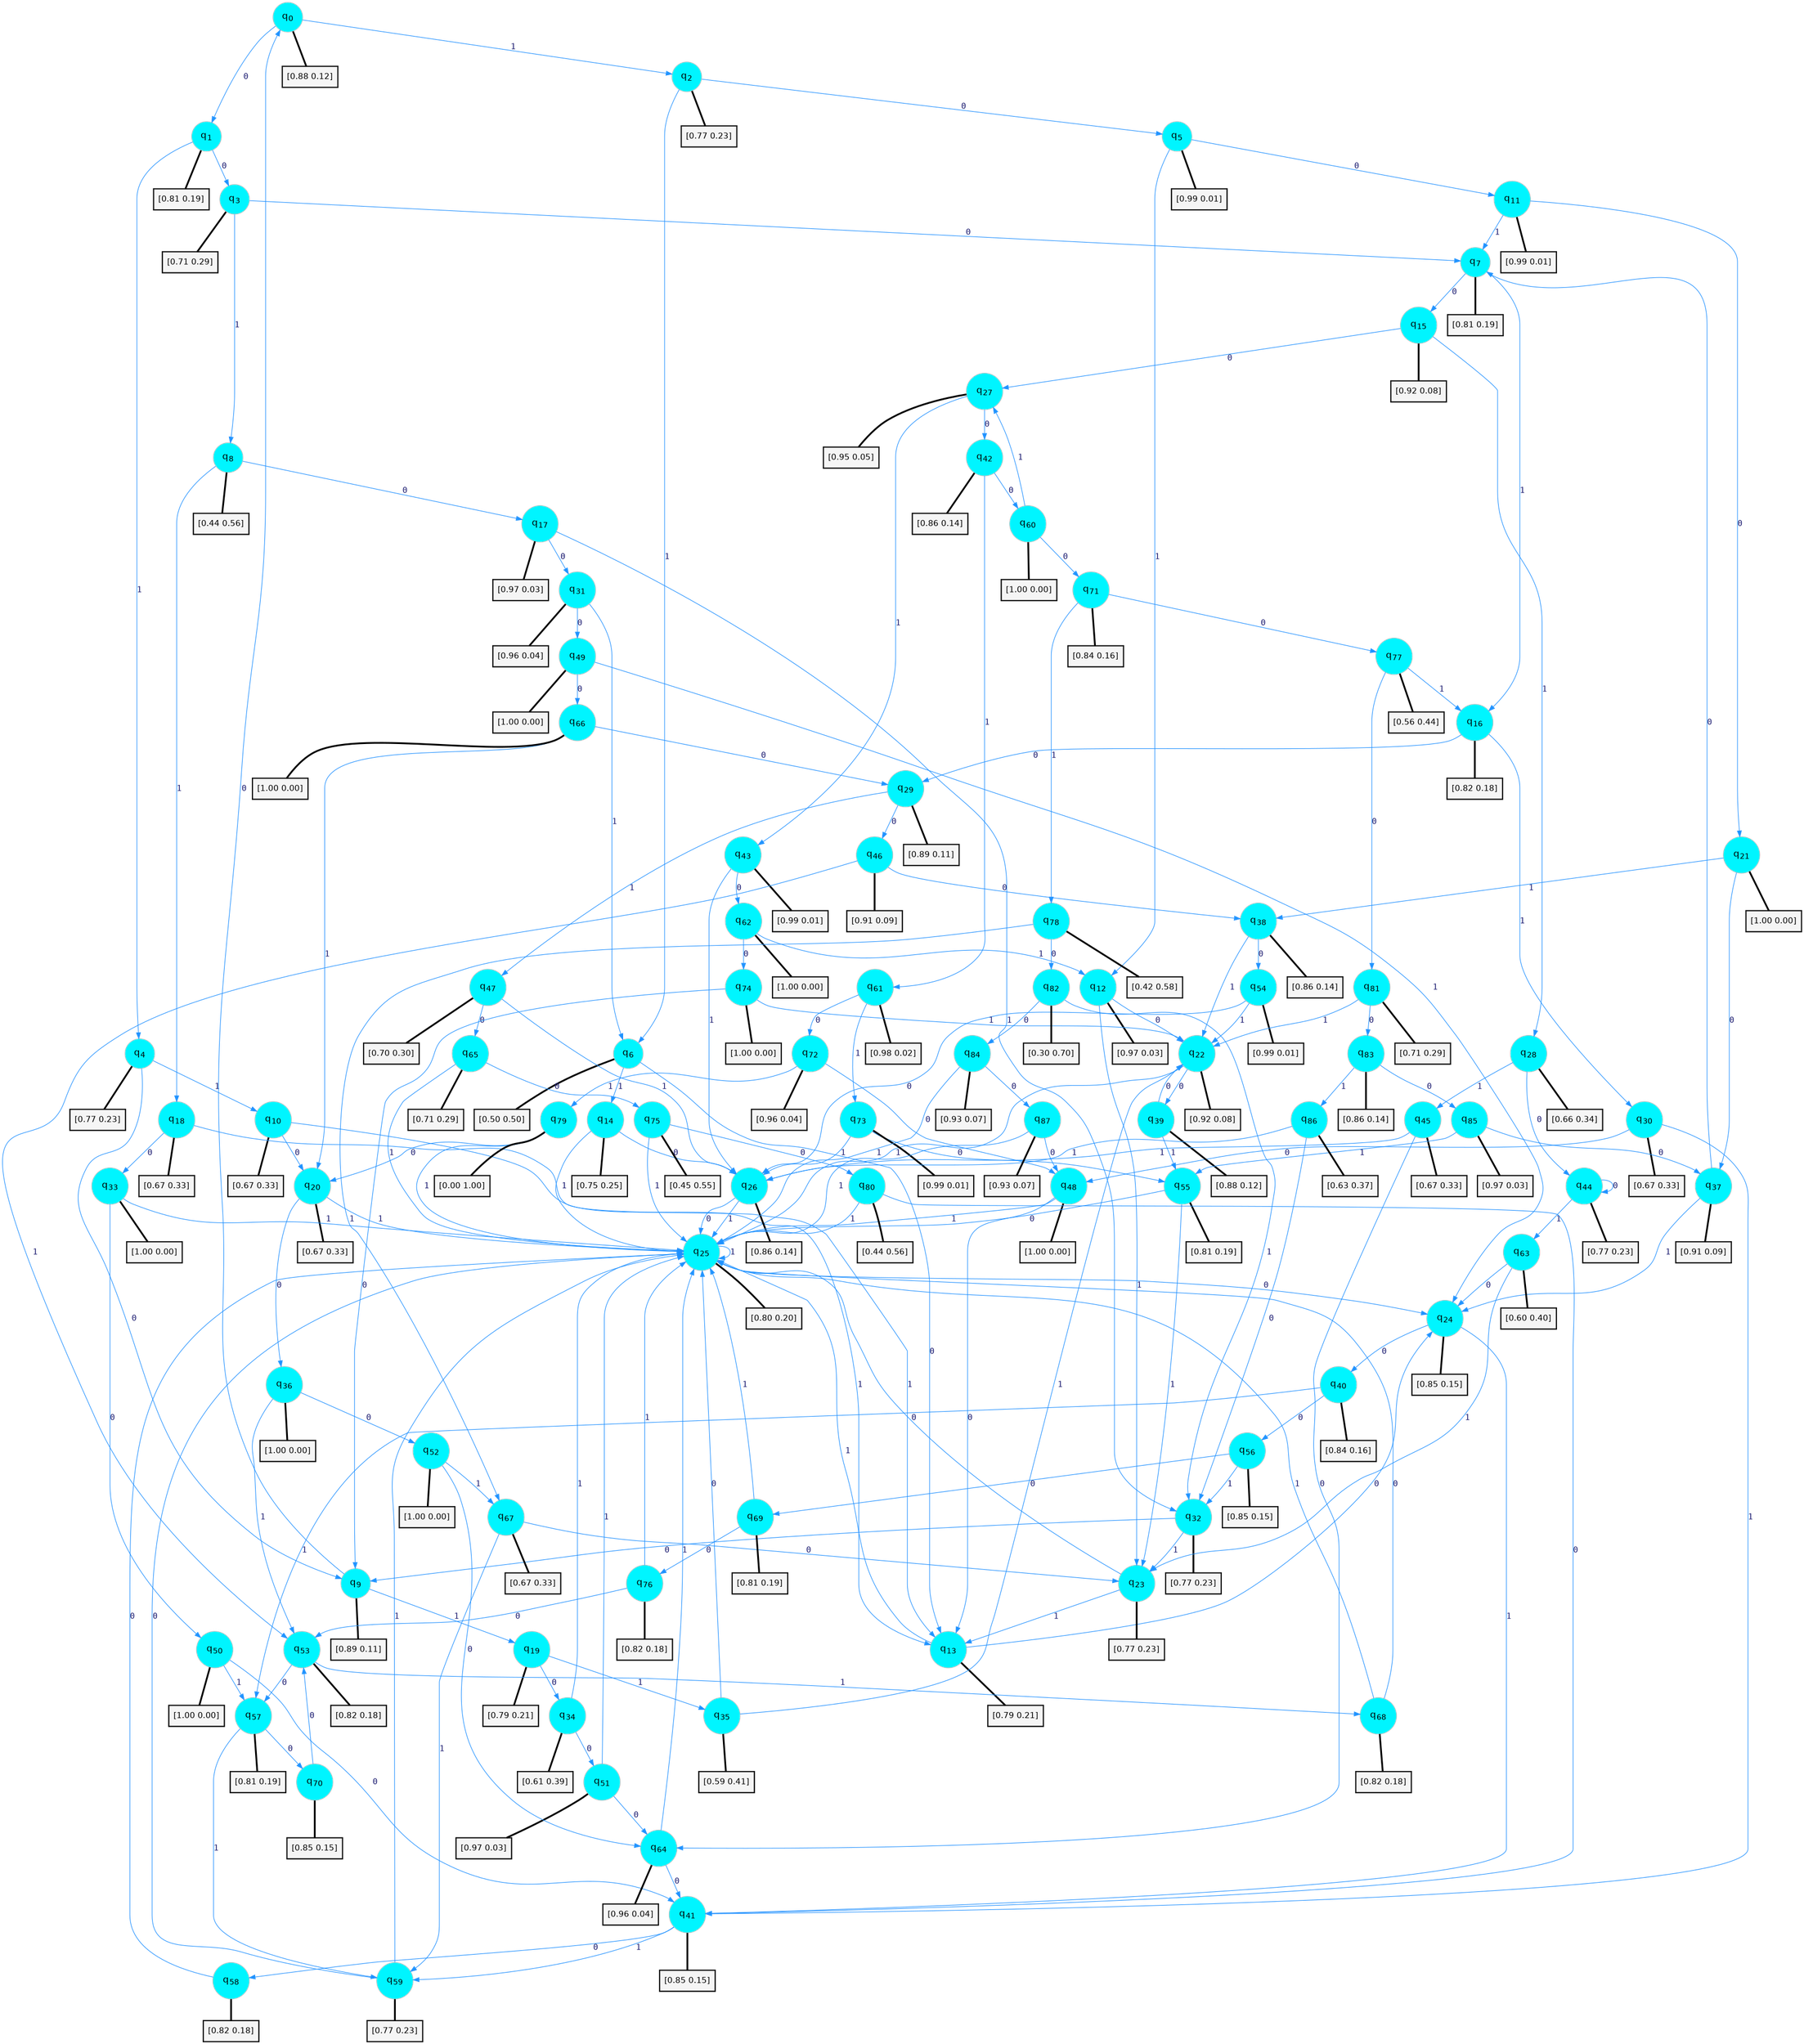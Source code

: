 digraph G {
graph [
bgcolor=transparent, dpi=300, rankdir=TD, size="40,25"];
node [
color=gray, fillcolor=turquoise1, fontcolor=black, fontname=Helvetica, fontsize=16, fontweight=bold, shape=circle, style=filled];
edge [
arrowsize=1, color=dodgerblue1, fontcolor=midnightblue, fontname=courier, fontweight=bold, penwidth=1, style=solid, weight=20];
0[label=<q<SUB>0</SUB>>];
1[label=<q<SUB>1</SUB>>];
2[label=<q<SUB>2</SUB>>];
3[label=<q<SUB>3</SUB>>];
4[label=<q<SUB>4</SUB>>];
5[label=<q<SUB>5</SUB>>];
6[label=<q<SUB>6</SUB>>];
7[label=<q<SUB>7</SUB>>];
8[label=<q<SUB>8</SUB>>];
9[label=<q<SUB>9</SUB>>];
10[label=<q<SUB>10</SUB>>];
11[label=<q<SUB>11</SUB>>];
12[label=<q<SUB>12</SUB>>];
13[label=<q<SUB>13</SUB>>];
14[label=<q<SUB>14</SUB>>];
15[label=<q<SUB>15</SUB>>];
16[label=<q<SUB>16</SUB>>];
17[label=<q<SUB>17</SUB>>];
18[label=<q<SUB>18</SUB>>];
19[label=<q<SUB>19</SUB>>];
20[label=<q<SUB>20</SUB>>];
21[label=<q<SUB>21</SUB>>];
22[label=<q<SUB>22</SUB>>];
23[label=<q<SUB>23</SUB>>];
24[label=<q<SUB>24</SUB>>];
25[label=<q<SUB>25</SUB>>];
26[label=<q<SUB>26</SUB>>];
27[label=<q<SUB>27</SUB>>];
28[label=<q<SUB>28</SUB>>];
29[label=<q<SUB>29</SUB>>];
30[label=<q<SUB>30</SUB>>];
31[label=<q<SUB>31</SUB>>];
32[label=<q<SUB>32</SUB>>];
33[label=<q<SUB>33</SUB>>];
34[label=<q<SUB>34</SUB>>];
35[label=<q<SUB>35</SUB>>];
36[label=<q<SUB>36</SUB>>];
37[label=<q<SUB>37</SUB>>];
38[label=<q<SUB>38</SUB>>];
39[label=<q<SUB>39</SUB>>];
40[label=<q<SUB>40</SUB>>];
41[label=<q<SUB>41</SUB>>];
42[label=<q<SUB>42</SUB>>];
43[label=<q<SUB>43</SUB>>];
44[label=<q<SUB>44</SUB>>];
45[label=<q<SUB>45</SUB>>];
46[label=<q<SUB>46</SUB>>];
47[label=<q<SUB>47</SUB>>];
48[label=<q<SUB>48</SUB>>];
49[label=<q<SUB>49</SUB>>];
50[label=<q<SUB>50</SUB>>];
51[label=<q<SUB>51</SUB>>];
52[label=<q<SUB>52</SUB>>];
53[label=<q<SUB>53</SUB>>];
54[label=<q<SUB>54</SUB>>];
55[label=<q<SUB>55</SUB>>];
56[label=<q<SUB>56</SUB>>];
57[label=<q<SUB>57</SUB>>];
58[label=<q<SUB>58</SUB>>];
59[label=<q<SUB>59</SUB>>];
60[label=<q<SUB>60</SUB>>];
61[label=<q<SUB>61</SUB>>];
62[label=<q<SUB>62</SUB>>];
63[label=<q<SUB>63</SUB>>];
64[label=<q<SUB>64</SUB>>];
65[label=<q<SUB>65</SUB>>];
66[label=<q<SUB>66</SUB>>];
67[label=<q<SUB>67</SUB>>];
68[label=<q<SUB>68</SUB>>];
69[label=<q<SUB>69</SUB>>];
70[label=<q<SUB>70</SUB>>];
71[label=<q<SUB>71</SUB>>];
72[label=<q<SUB>72</SUB>>];
73[label=<q<SUB>73</SUB>>];
74[label=<q<SUB>74</SUB>>];
75[label=<q<SUB>75</SUB>>];
76[label=<q<SUB>76</SUB>>];
77[label=<q<SUB>77</SUB>>];
78[label=<q<SUB>78</SUB>>];
79[label=<q<SUB>79</SUB>>];
80[label=<q<SUB>80</SUB>>];
81[label=<q<SUB>81</SUB>>];
82[label=<q<SUB>82</SUB>>];
83[label=<q<SUB>83</SUB>>];
84[label=<q<SUB>84</SUB>>];
85[label=<q<SUB>85</SUB>>];
86[label=<q<SUB>86</SUB>>];
87[label=<q<SUB>87</SUB>>];
88[label="[0.88 0.12]", shape=box,fontcolor=black, fontname=Helvetica, fontsize=14, penwidth=2, fillcolor=whitesmoke,color=black];
89[label="[0.81 0.19]", shape=box,fontcolor=black, fontname=Helvetica, fontsize=14, penwidth=2, fillcolor=whitesmoke,color=black];
90[label="[0.77 0.23]", shape=box,fontcolor=black, fontname=Helvetica, fontsize=14, penwidth=2, fillcolor=whitesmoke,color=black];
91[label="[0.71 0.29]", shape=box,fontcolor=black, fontname=Helvetica, fontsize=14, penwidth=2, fillcolor=whitesmoke,color=black];
92[label="[0.77 0.23]", shape=box,fontcolor=black, fontname=Helvetica, fontsize=14, penwidth=2, fillcolor=whitesmoke,color=black];
93[label="[0.99 0.01]", shape=box,fontcolor=black, fontname=Helvetica, fontsize=14, penwidth=2, fillcolor=whitesmoke,color=black];
94[label="[0.50 0.50]", shape=box,fontcolor=black, fontname=Helvetica, fontsize=14, penwidth=2, fillcolor=whitesmoke,color=black];
95[label="[0.81 0.19]", shape=box,fontcolor=black, fontname=Helvetica, fontsize=14, penwidth=2, fillcolor=whitesmoke,color=black];
96[label="[0.44 0.56]", shape=box,fontcolor=black, fontname=Helvetica, fontsize=14, penwidth=2, fillcolor=whitesmoke,color=black];
97[label="[0.89 0.11]", shape=box,fontcolor=black, fontname=Helvetica, fontsize=14, penwidth=2, fillcolor=whitesmoke,color=black];
98[label="[0.67 0.33]", shape=box,fontcolor=black, fontname=Helvetica, fontsize=14, penwidth=2, fillcolor=whitesmoke,color=black];
99[label="[0.99 0.01]", shape=box,fontcolor=black, fontname=Helvetica, fontsize=14, penwidth=2, fillcolor=whitesmoke,color=black];
100[label="[0.97 0.03]", shape=box,fontcolor=black, fontname=Helvetica, fontsize=14, penwidth=2, fillcolor=whitesmoke,color=black];
101[label="[0.79 0.21]", shape=box,fontcolor=black, fontname=Helvetica, fontsize=14, penwidth=2, fillcolor=whitesmoke,color=black];
102[label="[0.75 0.25]", shape=box,fontcolor=black, fontname=Helvetica, fontsize=14, penwidth=2, fillcolor=whitesmoke,color=black];
103[label="[0.92 0.08]", shape=box,fontcolor=black, fontname=Helvetica, fontsize=14, penwidth=2, fillcolor=whitesmoke,color=black];
104[label="[0.82 0.18]", shape=box,fontcolor=black, fontname=Helvetica, fontsize=14, penwidth=2, fillcolor=whitesmoke,color=black];
105[label="[0.97 0.03]", shape=box,fontcolor=black, fontname=Helvetica, fontsize=14, penwidth=2, fillcolor=whitesmoke,color=black];
106[label="[0.67 0.33]", shape=box,fontcolor=black, fontname=Helvetica, fontsize=14, penwidth=2, fillcolor=whitesmoke,color=black];
107[label="[0.79 0.21]", shape=box,fontcolor=black, fontname=Helvetica, fontsize=14, penwidth=2, fillcolor=whitesmoke,color=black];
108[label="[0.67 0.33]", shape=box,fontcolor=black, fontname=Helvetica, fontsize=14, penwidth=2, fillcolor=whitesmoke,color=black];
109[label="[1.00 0.00]", shape=box,fontcolor=black, fontname=Helvetica, fontsize=14, penwidth=2, fillcolor=whitesmoke,color=black];
110[label="[0.92 0.08]", shape=box,fontcolor=black, fontname=Helvetica, fontsize=14, penwidth=2, fillcolor=whitesmoke,color=black];
111[label="[0.77 0.23]", shape=box,fontcolor=black, fontname=Helvetica, fontsize=14, penwidth=2, fillcolor=whitesmoke,color=black];
112[label="[0.85 0.15]", shape=box,fontcolor=black, fontname=Helvetica, fontsize=14, penwidth=2, fillcolor=whitesmoke,color=black];
113[label="[0.80 0.20]", shape=box,fontcolor=black, fontname=Helvetica, fontsize=14, penwidth=2, fillcolor=whitesmoke,color=black];
114[label="[0.86 0.14]", shape=box,fontcolor=black, fontname=Helvetica, fontsize=14, penwidth=2, fillcolor=whitesmoke,color=black];
115[label="[0.95 0.05]", shape=box,fontcolor=black, fontname=Helvetica, fontsize=14, penwidth=2, fillcolor=whitesmoke,color=black];
116[label="[0.66 0.34]", shape=box,fontcolor=black, fontname=Helvetica, fontsize=14, penwidth=2, fillcolor=whitesmoke,color=black];
117[label="[0.89 0.11]", shape=box,fontcolor=black, fontname=Helvetica, fontsize=14, penwidth=2, fillcolor=whitesmoke,color=black];
118[label="[0.67 0.33]", shape=box,fontcolor=black, fontname=Helvetica, fontsize=14, penwidth=2, fillcolor=whitesmoke,color=black];
119[label="[0.96 0.04]", shape=box,fontcolor=black, fontname=Helvetica, fontsize=14, penwidth=2, fillcolor=whitesmoke,color=black];
120[label="[0.77 0.23]", shape=box,fontcolor=black, fontname=Helvetica, fontsize=14, penwidth=2, fillcolor=whitesmoke,color=black];
121[label="[1.00 0.00]", shape=box,fontcolor=black, fontname=Helvetica, fontsize=14, penwidth=2, fillcolor=whitesmoke,color=black];
122[label="[0.61 0.39]", shape=box,fontcolor=black, fontname=Helvetica, fontsize=14, penwidth=2, fillcolor=whitesmoke,color=black];
123[label="[0.59 0.41]", shape=box,fontcolor=black, fontname=Helvetica, fontsize=14, penwidth=2, fillcolor=whitesmoke,color=black];
124[label="[1.00 0.00]", shape=box,fontcolor=black, fontname=Helvetica, fontsize=14, penwidth=2, fillcolor=whitesmoke,color=black];
125[label="[0.91 0.09]", shape=box,fontcolor=black, fontname=Helvetica, fontsize=14, penwidth=2, fillcolor=whitesmoke,color=black];
126[label="[0.86 0.14]", shape=box,fontcolor=black, fontname=Helvetica, fontsize=14, penwidth=2, fillcolor=whitesmoke,color=black];
127[label="[0.88 0.12]", shape=box,fontcolor=black, fontname=Helvetica, fontsize=14, penwidth=2, fillcolor=whitesmoke,color=black];
128[label="[0.84 0.16]", shape=box,fontcolor=black, fontname=Helvetica, fontsize=14, penwidth=2, fillcolor=whitesmoke,color=black];
129[label="[0.85 0.15]", shape=box,fontcolor=black, fontname=Helvetica, fontsize=14, penwidth=2, fillcolor=whitesmoke,color=black];
130[label="[0.86 0.14]", shape=box,fontcolor=black, fontname=Helvetica, fontsize=14, penwidth=2, fillcolor=whitesmoke,color=black];
131[label="[0.99 0.01]", shape=box,fontcolor=black, fontname=Helvetica, fontsize=14, penwidth=2, fillcolor=whitesmoke,color=black];
132[label="[0.77 0.23]", shape=box,fontcolor=black, fontname=Helvetica, fontsize=14, penwidth=2, fillcolor=whitesmoke,color=black];
133[label="[0.67 0.33]", shape=box,fontcolor=black, fontname=Helvetica, fontsize=14, penwidth=2, fillcolor=whitesmoke,color=black];
134[label="[0.91 0.09]", shape=box,fontcolor=black, fontname=Helvetica, fontsize=14, penwidth=2, fillcolor=whitesmoke,color=black];
135[label="[0.70 0.30]", shape=box,fontcolor=black, fontname=Helvetica, fontsize=14, penwidth=2, fillcolor=whitesmoke,color=black];
136[label="[1.00 0.00]", shape=box,fontcolor=black, fontname=Helvetica, fontsize=14, penwidth=2, fillcolor=whitesmoke,color=black];
137[label="[1.00 0.00]", shape=box,fontcolor=black, fontname=Helvetica, fontsize=14, penwidth=2, fillcolor=whitesmoke,color=black];
138[label="[1.00 0.00]", shape=box,fontcolor=black, fontname=Helvetica, fontsize=14, penwidth=2, fillcolor=whitesmoke,color=black];
139[label="[0.97 0.03]", shape=box,fontcolor=black, fontname=Helvetica, fontsize=14, penwidth=2, fillcolor=whitesmoke,color=black];
140[label="[1.00 0.00]", shape=box,fontcolor=black, fontname=Helvetica, fontsize=14, penwidth=2, fillcolor=whitesmoke,color=black];
141[label="[0.82 0.18]", shape=box,fontcolor=black, fontname=Helvetica, fontsize=14, penwidth=2, fillcolor=whitesmoke,color=black];
142[label="[0.99 0.01]", shape=box,fontcolor=black, fontname=Helvetica, fontsize=14, penwidth=2, fillcolor=whitesmoke,color=black];
143[label="[0.81 0.19]", shape=box,fontcolor=black, fontname=Helvetica, fontsize=14, penwidth=2, fillcolor=whitesmoke,color=black];
144[label="[0.85 0.15]", shape=box,fontcolor=black, fontname=Helvetica, fontsize=14, penwidth=2, fillcolor=whitesmoke,color=black];
145[label="[0.81 0.19]", shape=box,fontcolor=black, fontname=Helvetica, fontsize=14, penwidth=2, fillcolor=whitesmoke,color=black];
146[label="[0.82 0.18]", shape=box,fontcolor=black, fontname=Helvetica, fontsize=14, penwidth=2, fillcolor=whitesmoke,color=black];
147[label="[0.77 0.23]", shape=box,fontcolor=black, fontname=Helvetica, fontsize=14, penwidth=2, fillcolor=whitesmoke,color=black];
148[label="[1.00 0.00]", shape=box,fontcolor=black, fontname=Helvetica, fontsize=14, penwidth=2, fillcolor=whitesmoke,color=black];
149[label="[0.98 0.02]", shape=box,fontcolor=black, fontname=Helvetica, fontsize=14, penwidth=2, fillcolor=whitesmoke,color=black];
150[label="[1.00 0.00]", shape=box,fontcolor=black, fontname=Helvetica, fontsize=14, penwidth=2, fillcolor=whitesmoke,color=black];
151[label="[0.60 0.40]", shape=box,fontcolor=black, fontname=Helvetica, fontsize=14, penwidth=2, fillcolor=whitesmoke,color=black];
152[label="[0.96 0.04]", shape=box,fontcolor=black, fontname=Helvetica, fontsize=14, penwidth=2, fillcolor=whitesmoke,color=black];
153[label="[0.71 0.29]", shape=box,fontcolor=black, fontname=Helvetica, fontsize=14, penwidth=2, fillcolor=whitesmoke,color=black];
154[label="[1.00 0.00]", shape=box,fontcolor=black, fontname=Helvetica, fontsize=14, penwidth=2, fillcolor=whitesmoke,color=black];
155[label="[0.67 0.33]", shape=box,fontcolor=black, fontname=Helvetica, fontsize=14, penwidth=2, fillcolor=whitesmoke,color=black];
156[label="[0.82 0.18]", shape=box,fontcolor=black, fontname=Helvetica, fontsize=14, penwidth=2, fillcolor=whitesmoke,color=black];
157[label="[0.81 0.19]", shape=box,fontcolor=black, fontname=Helvetica, fontsize=14, penwidth=2, fillcolor=whitesmoke,color=black];
158[label="[0.85 0.15]", shape=box,fontcolor=black, fontname=Helvetica, fontsize=14, penwidth=2, fillcolor=whitesmoke,color=black];
159[label="[0.84 0.16]", shape=box,fontcolor=black, fontname=Helvetica, fontsize=14, penwidth=2, fillcolor=whitesmoke,color=black];
160[label="[0.96 0.04]", shape=box,fontcolor=black, fontname=Helvetica, fontsize=14, penwidth=2, fillcolor=whitesmoke,color=black];
161[label="[0.99 0.01]", shape=box,fontcolor=black, fontname=Helvetica, fontsize=14, penwidth=2, fillcolor=whitesmoke,color=black];
162[label="[1.00 0.00]", shape=box,fontcolor=black, fontname=Helvetica, fontsize=14, penwidth=2, fillcolor=whitesmoke,color=black];
163[label="[0.45 0.55]", shape=box,fontcolor=black, fontname=Helvetica, fontsize=14, penwidth=2, fillcolor=whitesmoke,color=black];
164[label="[0.82 0.18]", shape=box,fontcolor=black, fontname=Helvetica, fontsize=14, penwidth=2, fillcolor=whitesmoke,color=black];
165[label="[0.56 0.44]", shape=box,fontcolor=black, fontname=Helvetica, fontsize=14, penwidth=2, fillcolor=whitesmoke,color=black];
166[label="[0.42 0.58]", shape=box,fontcolor=black, fontname=Helvetica, fontsize=14, penwidth=2, fillcolor=whitesmoke,color=black];
167[label="[0.00 1.00]", shape=box,fontcolor=black, fontname=Helvetica, fontsize=14, penwidth=2, fillcolor=whitesmoke,color=black];
168[label="[0.44 0.56]", shape=box,fontcolor=black, fontname=Helvetica, fontsize=14, penwidth=2, fillcolor=whitesmoke,color=black];
169[label="[0.71 0.29]", shape=box,fontcolor=black, fontname=Helvetica, fontsize=14, penwidth=2, fillcolor=whitesmoke,color=black];
170[label="[0.30 0.70]", shape=box,fontcolor=black, fontname=Helvetica, fontsize=14, penwidth=2, fillcolor=whitesmoke,color=black];
171[label="[0.86 0.14]", shape=box,fontcolor=black, fontname=Helvetica, fontsize=14, penwidth=2, fillcolor=whitesmoke,color=black];
172[label="[0.93 0.07]", shape=box,fontcolor=black, fontname=Helvetica, fontsize=14, penwidth=2, fillcolor=whitesmoke,color=black];
173[label="[0.97 0.03]", shape=box,fontcolor=black, fontname=Helvetica, fontsize=14, penwidth=2, fillcolor=whitesmoke,color=black];
174[label="[0.63 0.37]", shape=box,fontcolor=black, fontname=Helvetica, fontsize=14, penwidth=2, fillcolor=whitesmoke,color=black];
175[label="[0.93 0.07]", shape=box,fontcolor=black, fontname=Helvetica, fontsize=14, penwidth=2, fillcolor=whitesmoke,color=black];
0->1 [label=0];
0->2 [label=1];
0->88 [arrowhead=none, penwidth=3,color=black];
1->3 [label=0];
1->4 [label=1];
1->89 [arrowhead=none, penwidth=3,color=black];
2->5 [label=0];
2->6 [label=1];
2->90 [arrowhead=none, penwidth=3,color=black];
3->7 [label=0];
3->8 [label=1];
3->91 [arrowhead=none, penwidth=3,color=black];
4->9 [label=0];
4->10 [label=1];
4->92 [arrowhead=none, penwidth=3,color=black];
5->11 [label=0];
5->12 [label=1];
5->93 [arrowhead=none, penwidth=3,color=black];
6->13 [label=0];
6->14 [label=1];
6->94 [arrowhead=none, penwidth=3,color=black];
7->15 [label=0];
7->16 [label=1];
7->95 [arrowhead=none, penwidth=3,color=black];
8->17 [label=0];
8->18 [label=1];
8->96 [arrowhead=none, penwidth=3,color=black];
9->0 [label=0];
9->19 [label=1];
9->97 [arrowhead=none, penwidth=3,color=black];
10->20 [label=0];
10->13 [label=1];
10->98 [arrowhead=none, penwidth=3,color=black];
11->21 [label=0];
11->7 [label=1];
11->99 [arrowhead=none, penwidth=3,color=black];
12->22 [label=0];
12->23 [label=1];
12->100 [arrowhead=none, penwidth=3,color=black];
13->24 [label=0];
13->25 [label=1];
13->101 [arrowhead=none, penwidth=3,color=black];
14->26 [label=0];
14->25 [label=1];
14->102 [arrowhead=none, penwidth=3,color=black];
15->27 [label=0];
15->28 [label=1];
15->103 [arrowhead=none, penwidth=3,color=black];
16->29 [label=0];
16->30 [label=1];
16->104 [arrowhead=none, penwidth=3,color=black];
17->31 [label=0];
17->32 [label=1];
17->105 [arrowhead=none, penwidth=3,color=black];
18->33 [label=0];
18->13 [label=1];
18->106 [arrowhead=none, penwidth=3,color=black];
19->34 [label=0];
19->35 [label=1];
19->107 [arrowhead=none, penwidth=3,color=black];
20->36 [label=0];
20->25 [label=1];
20->108 [arrowhead=none, penwidth=3,color=black];
21->37 [label=0];
21->38 [label=1];
21->109 [arrowhead=none, penwidth=3,color=black];
22->39 [label=0];
22->25 [label=1];
22->110 [arrowhead=none, penwidth=3,color=black];
23->25 [label=0];
23->13 [label=1];
23->111 [arrowhead=none, penwidth=3,color=black];
24->40 [label=0];
24->41 [label=1];
24->112 [arrowhead=none, penwidth=3,color=black];
25->24 [label=0];
25->25 [label=1];
25->113 [arrowhead=none, penwidth=3,color=black];
26->25 [label=0];
26->25 [label=1];
26->114 [arrowhead=none, penwidth=3,color=black];
27->42 [label=0];
27->43 [label=1];
27->115 [arrowhead=none, penwidth=3,color=black];
28->44 [label=0];
28->45 [label=1];
28->116 [arrowhead=none, penwidth=3,color=black];
29->46 [label=0];
29->47 [label=1];
29->117 [arrowhead=none, penwidth=3,color=black];
30->48 [label=0];
30->41 [label=1];
30->118 [arrowhead=none, penwidth=3,color=black];
31->49 [label=0];
31->6 [label=1];
31->119 [arrowhead=none, penwidth=3,color=black];
32->9 [label=0];
32->23 [label=1];
32->120 [arrowhead=none, penwidth=3,color=black];
33->50 [label=0];
33->25 [label=1];
33->121 [arrowhead=none, penwidth=3,color=black];
34->51 [label=0];
34->25 [label=1];
34->122 [arrowhead=none, penwidth=3,color=black];
35->25 [label=0];
35->22 [label=1];
35->123 [arrowhead=none, penwidth=3,color=black];
36->52 [label=0];
36->53 [label=1];
36->124 [arrowhead=none, penwidth=3,color=black];
37->7 [label=0];
37->24 [label=1];
37->125 [arrowhead=none, penwidth=3,color=black];
38->54 [label=0];
38->22 [label=1];
38->126 [arrowhead=none, penwidth=3,color=black];
39->22 [label=0];
39->55 [label=1];
39->127 [arrowhead=none, penwidth=3,color=black];
40->56 [label=0];
40->57 [label=1];
40->128 [arrowhead=none, penwidth=3,color=black];
41->58 [label=0];
41->59 [label=1];
41->129 [arrowhead=none, penwidth=3,color=black];
42->60 [label=0];
42->61 [label=1];
42->130 [arrowhead=none, penwidth=3,color=black];
43->62 [label=0];
43->26 [label=1];
43->131 [arrowhead=none, penwidth=3,color=black];
44->44 [label=0];
44->63 [label=1];
44->132 [arrowhead=none, penwidth=3,color=black];
45->64 [label=0];
45->26 [label=1];
45->133 [arrowhead=none, penwidth=3,color=black];
46->38 [label=0];
46->53 [label=1];
46->134 [arrowhead=none, penwidth=3,color=black];
47->65 [label=0];
47->26 [label=1];
47->135 [arrowhead=none, penwidth=3,color=black];
48->13 [label=0];
48->25 [label=1];
48->136 [arrowhead=none, penwidth=3,color=black];
49->66 [label=0];
49->24 [label=1];
49->137 [arrowhead=none, penwidth=3,color=black];
50->41 [label=0];
50->57 [label=1];
50->138 [arrowhead=none, penwidth=3,color=black];
51->64 [label=0];
51->25 [label=1];
51->139 [arrowhead=none, penwidth=3,color=black];
52->64 [label=0];
52->67 [label=1];
52->140 [arrowhead=none, penwidth=3,color=black];
53->57 [label=0];
53->68 [label=1];
53->141 [arrowhead=none, penwidth=3,color=black];
54->26 [label=0];
54->22 [label=1];
54->142 [arrowhead=none, penwidth=3,color=black];
55->25 [label=0];
55->23 [label=1];
55->143 [arrowhead=none, penwidth=3,color=black];
56->69 [label=0];
56->32 [label=1];
56->144 [arrowhead=none, penwidth=3,color=black];
57->70 [label=0];
57->59 [label=1];
57->145 [arrowhead=none, penwidth=3,color=black];
58->25 [label=0];
58->146 [arrowhead=none, penwidth=3,color=black];
59->25 [label=0];
59->25 [label=1];
59->147 [arrowhead=none, penwidth=3,color=black];
60->71 [label=0];
60->27 [label=1];
60->148 [arrowhead=none, penwidth=3,color=black];
61->72 [label=0];
61->73 [label=1];
61->149 [arrowhead=none, penwidth=3,color=black];
62->74 [label=0];
62->12 [label=1];
62->150 [arrowhead=none, penwidth=3,color=black];
63->24 [label=0];
63->23 [label=1];
63->151 [arrowhead=none, penwidth=3,color=black];
64->41 [label=0];
64->25 [label=1];
64->152 [arrowhead=none, penwidth=3,color=black];
65->75 [label=0];
65->25 [label=1];
65->153 [arrowhead=none, penwidth=3,color=black];
66->29 [label=0];
66->20 [label=1];
66->154 [arrowhead=none, penwidth=3,color=black];
67->23 [label=0];
67->59 [label=1];
67->155 [arrowhead=none, penwidth=3,color=black];
68->25 [label=0];
68->25 [label=1];
68->156 [arrowhead=none, penwidth=3,color=black];
69->76 [label=0];
69->25 [label=1];
69->157 [arrowhead=none, penwidth=3,color=black];
70->53 [label=0];
70->158 [arrowhead=none, penwidth=3,color=black];
71->77 [label=0];
71->78 [label=1];
71->159 [arrowhead=none, penwidth=3,color=black];
72->48 [label=0];
72->79 [label=1];
72->160 [arrowhead=none, penwidth=3,color=black];
73->55 [label=0];
73->26 [label=1];
73->161 [arrowhead=none, penwidth=3,color=black];
74->9 [label=0];
74->22 [label=1];
74->162 [arrowhead=none, penwidth=3,color=black];
75->80 [label=0];
75->25 [label=1];
75->163 [arrowhead=none, penwidth=3,color=black];
76->53 [label=0];
76->25 [label=1];
76->164 [arrowhead=none, penwidth=3,color=black];
77->81 [label=0];
77->16 [label=1];
77->165 [arrowhead=none, penwidth=3,color=black];
78->82 [label=0];
78->67 [label=1];
78->166 [arrowhead=none, penwidth=3,color=black];
79->20 [label=0];
79->25 [label=1];
79->167 [arrowhead=none, penwidth=3,color=black];
80->41 [label=0];
80->25 [label=1];
80->168 [arrowhead=none, penwidth=3,color=black];
81->83 [label=0];
81->22 [label=1];
81->169 [arrowhead=none, penwidth=3,color=black];
82->84 [label=0];
82->32 [label=1];
82->170 [arrowhead=none, penwidth=3,color=black];
83->85 [label=0];
83->86 [label=1];
83->171 [arrowhead=none, penwidth=3,color=black];
84->87 [label=0];
84->25 [label=1];
84->172 [arrowhead=none, penwidth=3,color=black];
85->37 [label=0];
85->55 [label=1];
85->173 [arrowhead=none, penwidth=3,color=black];
86->32 [label=0];
86->26 [label=1];
86->174 [arrowhead=none, penwidth=3,color=black];
87->48 [label=0];
87->25 [label=1];
87->175 [arrowhead=none, penwidth=3,color=black];
}
